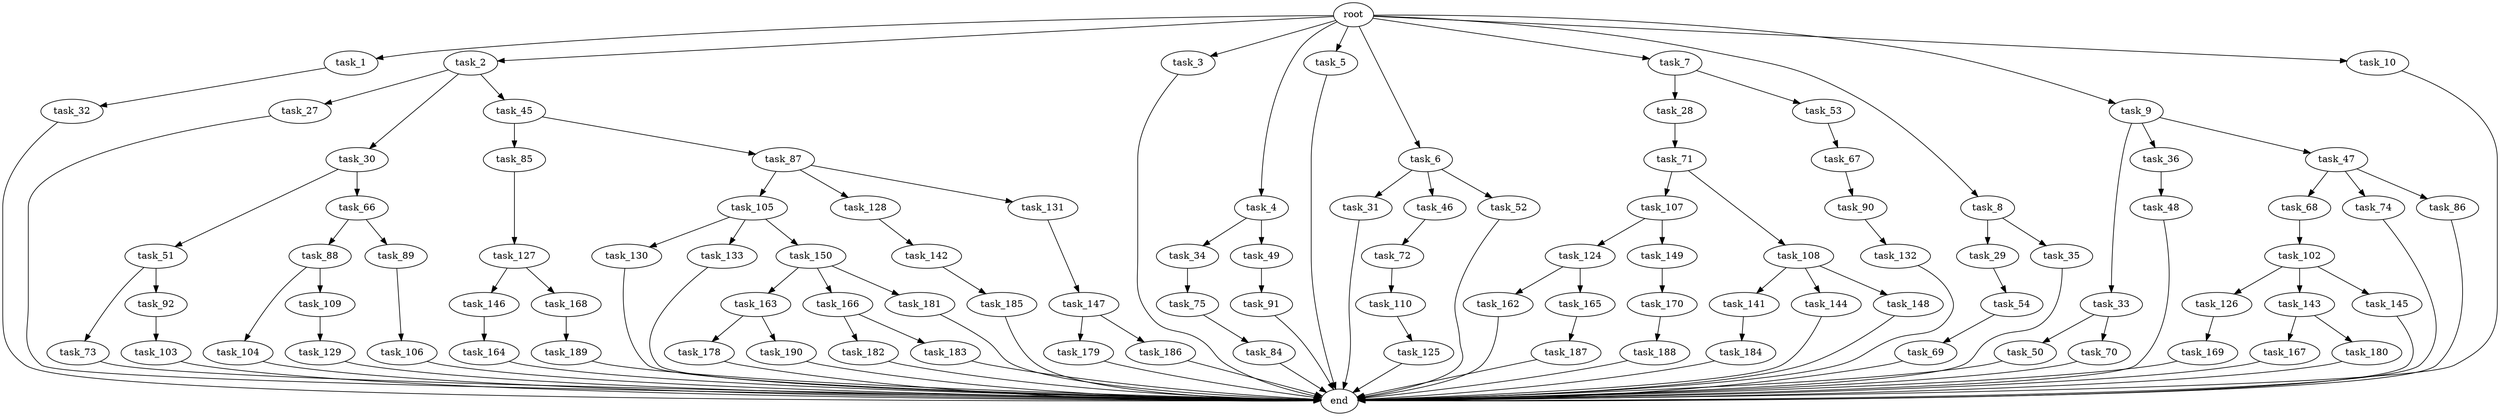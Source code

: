 digraph G {
  root [size="0.000000"];
  task_1 [size="1.024000"];
  task_2 [size="1.024000"];
  task_3 [size="1.024000"];
  task_4 [size="1.024000"];
  task_5 [size="1.024000"];
  task_6 [size="1.024000"];
  task_7 [size="1.024000"];
  task_8 [size="1.024000"];
  task_9 [size="1.024000"];
  task_10 [size="1.024000"];
  task_27 [size="77309411.328000"];
  task_28 [size="420906795.008000"];
  task_29 [size="858993459.200000"];
  task_30 [size="77309411.328000"];
  task_31 [size="695784701.952000"];
  task_32 [size="420906795.008000"];
  task_33 [size="34359738.368000"];
  task_34 [size="420906795.008000"];
  task_35 [size="858993459.200000"];
  task_36 [size="34359738.368000"];
  task_45 [size="77309411.328000"];
  task_46 [size="695784701.952000"];
  task_47 [size="34359738.368000"];
  task_48 [size="309237645.312000"];
  task_49 [size="420906795.008000"];
  task_50 [size="549755813.888000"];
  task_51 [size="695784701.952000"];
  task_52 [size="695784701.952000"];
  task_53 [size="420906795.008000"];
  task_54 [size="137438953.472000"];
  task_66 [size="695784701.952000"];
  task_67 [size="858993459.200000"];
  task_68 [size="858993459.200000"];
  task_69 [size="309237645.312000"];
  task_70 [size="549755813.888000"];
  task_71 [size="858993459.200000"];
  task_72 [size="214748364.800000"];
  task_73 [size="420906795.008000"];
  task_74 [size="858993459.200000"];
  task_75 [size="77309411.328000"];
  task_84 [size="858993459.200000"];
  task_85 [size="77309411.328000"];
  task_86 [size="858993459.200000"];
  task_87 [size="77309411.328000"];
  task_88 [size="858993459.200000"];
  task_89 [size="858993459.200000"];
  task_90 [size="309237645.312000"];
  task_91 [size="695784701.952000"];
  task_92 [size="420906795.008000"];
  task_102 [size="309237645.312000"];
  task_103 [size="695784701.952000"];
  task_104 [size="137438953.472000"];
  task_105 [size="77309411.328000"];
  task_106 [size="858993459.200000"];
  task_107 [size="77309411.328000"];
  task_108 [size="77309411.328000"];
  task_109 [size="137438953.472000"];
  task_110 [size="420906795.008000"];
  task_124 [size="420906795.008000"];
  task_125 [size="137438953.472000"];
  task_126 [size="549755813.888000"];
  task_127 [size="214748364.800000"];
  task_128 [size="77309411.328000"];
  task_129 [size="420906795.008000"];
  task_130 [size="695784701.952000"];
  task_131 [size="77309411.328000"];
  task_132 [size="214748364.800000"];
  task_133 [size="695784701.952000"];
  task_141 [size="34359738.368000"];
  task_142 [size="34359738.368000"];
  task_143 [size="549755813.888000"];
  task_144 [size="34359738.368000"];
  task_145 [size="549755813.888000"];
  task_146 [size="137438953.472000"];
  task_147 [size="420906795.008000"];
  task_148 [size="34359738.368000"];
  task_149 [size="420906795.008000"];
  task_150 [size="695784701.952000"];
  task_162 [size="137438953.472000"];
  task_163 [size="214748364.800000"];
  task_164 [size="420906795.008000"];
  task_165 [size="137438953.472000"];
  task_166 [size="214748364.800000"];
  task_167 [size="214748364.800000"];
  task_168 [size="137438953.472000"];
  task_169 [size="137438953.472000"];
  task_170 [size="34359738.368000"];
  task_178 [size="549755813.888000"];
  task_179 [size="695784701.952000"];
  task_180 [size="214748364.800000"];
  task_181 [size="214748364.800000"];
  task_182 [size="858993459.200000"];
  task_183 [size="858993459.200000"];
  task_184 [size="309237645.312000"];
  task_185 [size="549755813.888000"];
  task_186 [size="695784701.952000"];
  task_187 [size="34359738.368000"];
  task_188 [size="214748364.800000"];
  task_189 [size="137438953.472000"];
  task_190 [size="549755813.888000"];
  end [size="0.000000"];

  root -> task_1 [size="1.000000"];
  root -> task_2 [size="1.000000"];
  root -> task_3 [size="1.000000"];
  root -> task_4 [size="1.000000"];
  root -> task_5 [size="1.000000"];
  root -> task_6 [size="1.000000"];
  root -> task_7 [size="1.000000"];
  root -> task_8 [size="1.000000"];
  root -> task_9 [size="1.000000"];
  root -> task_10 [size="1.000000"];
  task_1 -> task_32 [size="411041792.000000"];
  task_2 -> task_27 [size="75497472.000000"];
  task_2 -> task_30 [size="75497472.000000"];
  task_2 -> task_45 [size="75497472.000000"];
  task_3 -> end [size="1.000000"];
  task_4 -> task_34 [size="411041792.000000"];
  task_4 -> task_49 [size="411041792.000000"];
  task_5 -> end [size="1.000000"];
  task_6 -> task_31 [size="679477248.000000"];
  task_6 -> task_46 [size="679477248.000000"];
  task_6 -> task_52 [size="679477248.000000"];
  task_7 -> task_28 [size="411041792.000000"];
  task_7 -> task_53 [size="411041792.000000"];
  task_8 -> task_29 [size="838860800.000000"];
  task_8 -> task_35 [size="838860800.000000"];
  task_9 -> task_33 [size="33554432.000000"];
  task_9 -> task_36 [size="33554432.000000"];
  task_9 -> task_47 [size="33554432.000000"];
  task_10 -> end [size="1.000000"];
  task_27 -> end [size="1.000000"];
  task_28 -> task_71 [size="838860800.000000"];
  task_29 -> task_54 [size="134217728.000000"];
  task_30 -> task_51 [size="679477248.000000"];
  task_30 -> task_66 [size="679477248.000000"];
  task_31 -> end [size="1.000000"];
  task_32 -> end [size="1.000000"];
  task_33 -> task_50 [size="536870912.000000"];
  task_33 -> task_70 [size="536870912.000000"];
  task_34 -> task_75 [size="75497472.000000"];
  task_35 -> end [size="1.000000"];
  task_36 -> task_48 [size="301989888.000000"];
  task_45 -> task_85 [size="75497472.000000"];
  task_45 -> task_87 [size="75497472.000000"];
  task_46 -> task_72 [size="209715200.000000"];
  task_47 -> task_68 [size="838860800.000000"];
  task_47 -> task_74 [size="838860800.000000"];
  task_47 -> task_86 [size="838860800.000000"];
  task_48 -> end [size="1.000000"];
  task_49 -> task_91 [size="679477248.000000"];
  task_50 -> end [size="1.000000"];
  task_51 -> task_73 [size="411041792.000000"];
  task_51 -> task_92 [size="411041792.000000"];
  task_52 -> end [size="1.000000"];
  task_53 -> task_67 [size="838860800.000000"];
  task_54 -> task_69 [size="301989888.000000"];
  task_66 -> task_88 [size="838860800.000000"];
  task_66 -> task_89 [size="838860800.000000"];
  task_67 -> task_90 [size="301989888.000000"];
  task_68 -> task_102 [size="301989888.000000"];
  task_69 -> end [size="1.000000"];
  task_70 -> end [size="1.000000"];
  task_71 -> task_107 [size="75497472.000000"];
  task_71 -> task_108 [size="75497472.000000"];
  task_72 -> task_110 [size="411041792.000000"];
  task_73 -> end [size="1.000000"];
  task_74 -> end [size="1.000000"];
  task_75 -> task_84 [size="838860800.000000"];
  task_84 -> end [size="1.000000"];
  task_85 -> task_127 [size="209715200.000000"];
  task_86 -> end [size="1.000000"];
  task_87 -> task_105 [size="75497472.000000"];
  task_87 -> task_128 [size="75497472.000000"];
  task_87 -> task_131 [size="75497472.000000"];
  task_88 -> task_104 [size="134217728.000000"];
  task_88 -> task_109 [size="134217728.000000"];
  task_89 -> task_106 [size="838860800.000000"];
  task_90 -> task_132 [size="209715200.000000"];
  task_91 -> end [size="1.000000"];
  task_92 -> task_103 [size="679477248.000000"];
  task_102 -> task_126 [size="536870912.000000"];
  task_102 -> task_143 [size="536870912.000000"];
  task_102 -> task_145 [size="536870912.000000"];
  task_103 -> end [size="1.000000"];
  task_104 -> end [size="1.000000"];
  task_105 -> task_130 [size="679477248.000000"];
  task_105 -> task_133 [size="679477248.000000"];
  task_105 -> task_150 [size="679477248.000000"];
  task_106 -> end [size="1.000000"];
  task_107 -> task_124 [size="411041792.000000"];
  task_107 -> task_149 [size="411041792.000000"];
  task_108 -> task_141 [size="33554432.000000"];
  task_108 -> task_144 [size="33554432.000000"];
  task_108 -> task_148 [size="33554432.000000"];
  task_109 -> task_129 [size="411041792.000000"];
  task_110 -> task_125 [size="134217728.000000"];
  task_124 -> task_162 [size="134217728.000000"];
  task_124 -> task_165 [size="134217728.000000"];
  task_125 -> end [size="1.000000"];
  task_126 -> task_169 [size="134217728.000000"];
  task_127 -> task_146 [size="134217728.000000"];
  task_127 -> task_168 [size="134217728.000000"];
  task_128 -> task_142 [size="33554432.000000"];
  task_129 -> end [size="1.000000"];
  task_130 -> end [size="1.000000"];
  task_131 -> task_147 [size="411041792.000000"];
  task_132 -> end [size="1.000000"];
  task_133 -> end [size="1.000000"];
  task_141 -> task_184 [size="301989888.000000"];
  task_142 -> task_185 [size="536870912.000000"];
  task_143 -> task_167 [size="209715200.000000"];
  task_143 -> task_180 [size="209715200.000000"];
  task_144 -> end [size="1.000000"];
  task_145 -> end [size="1.000000"];
  task_146 -> task_164 [size="411041792.000000"];
  task_147 -> task_179 [size="679477248.000000"];
  task_147 -> task_186 [size="679477248.000000"];
  task_148 -> end [size="1.000000"];
  task_149 -> task_170 [size="33554432.000000"];
  task_150 -> task_163 [size="209715200.000000"];
  task_150 -> task_166 [size="209715200.000000"];
  task_150 -> task_181 [size="209715200.000000"];
  task_162 -> end [size="1.000000"];
  task_163 -> task_178 [size="536870912.000000"];
  task_163 -> task_190 [size="536870912.000000"];
  task_164 -> end [size="1.000000"];
  task_165 -> task_187 [size="33554432.000000"];
  task_166 -> task_182 [size="838860800.000000"];
  task_166 -> task_183 [size="838860800.000000"];
  task_167 -> end [size="1.000000"];
  task_168 -> task_189 [size="134217728.000000"];
  task_169 -> end [size="1.000000"];
  task_170 -> task_188 [size="209715200.000000"];
  task_178 -> end [size="1.000000"];
  task_179 -> end [size="1.000000"];
  task_180 -> end [size="1.000000"];
  task_181 -> end [size="1.000000"];
  task_182 -> end [size="1.000000"];
  task_183 -> end [size="1.000000"];
  task_184 -> end [size="1.000000"];
  task_185 -> end [size="1.000000"];
  task_186 -> end [size="1.000000"];
  task_187 -> end [size="1.000000"];
  task_188 -> end [size="1.000000"];
  task_189 -> end [size="1.000000"];
  task_190 -> end [size="1.000000"];
}
